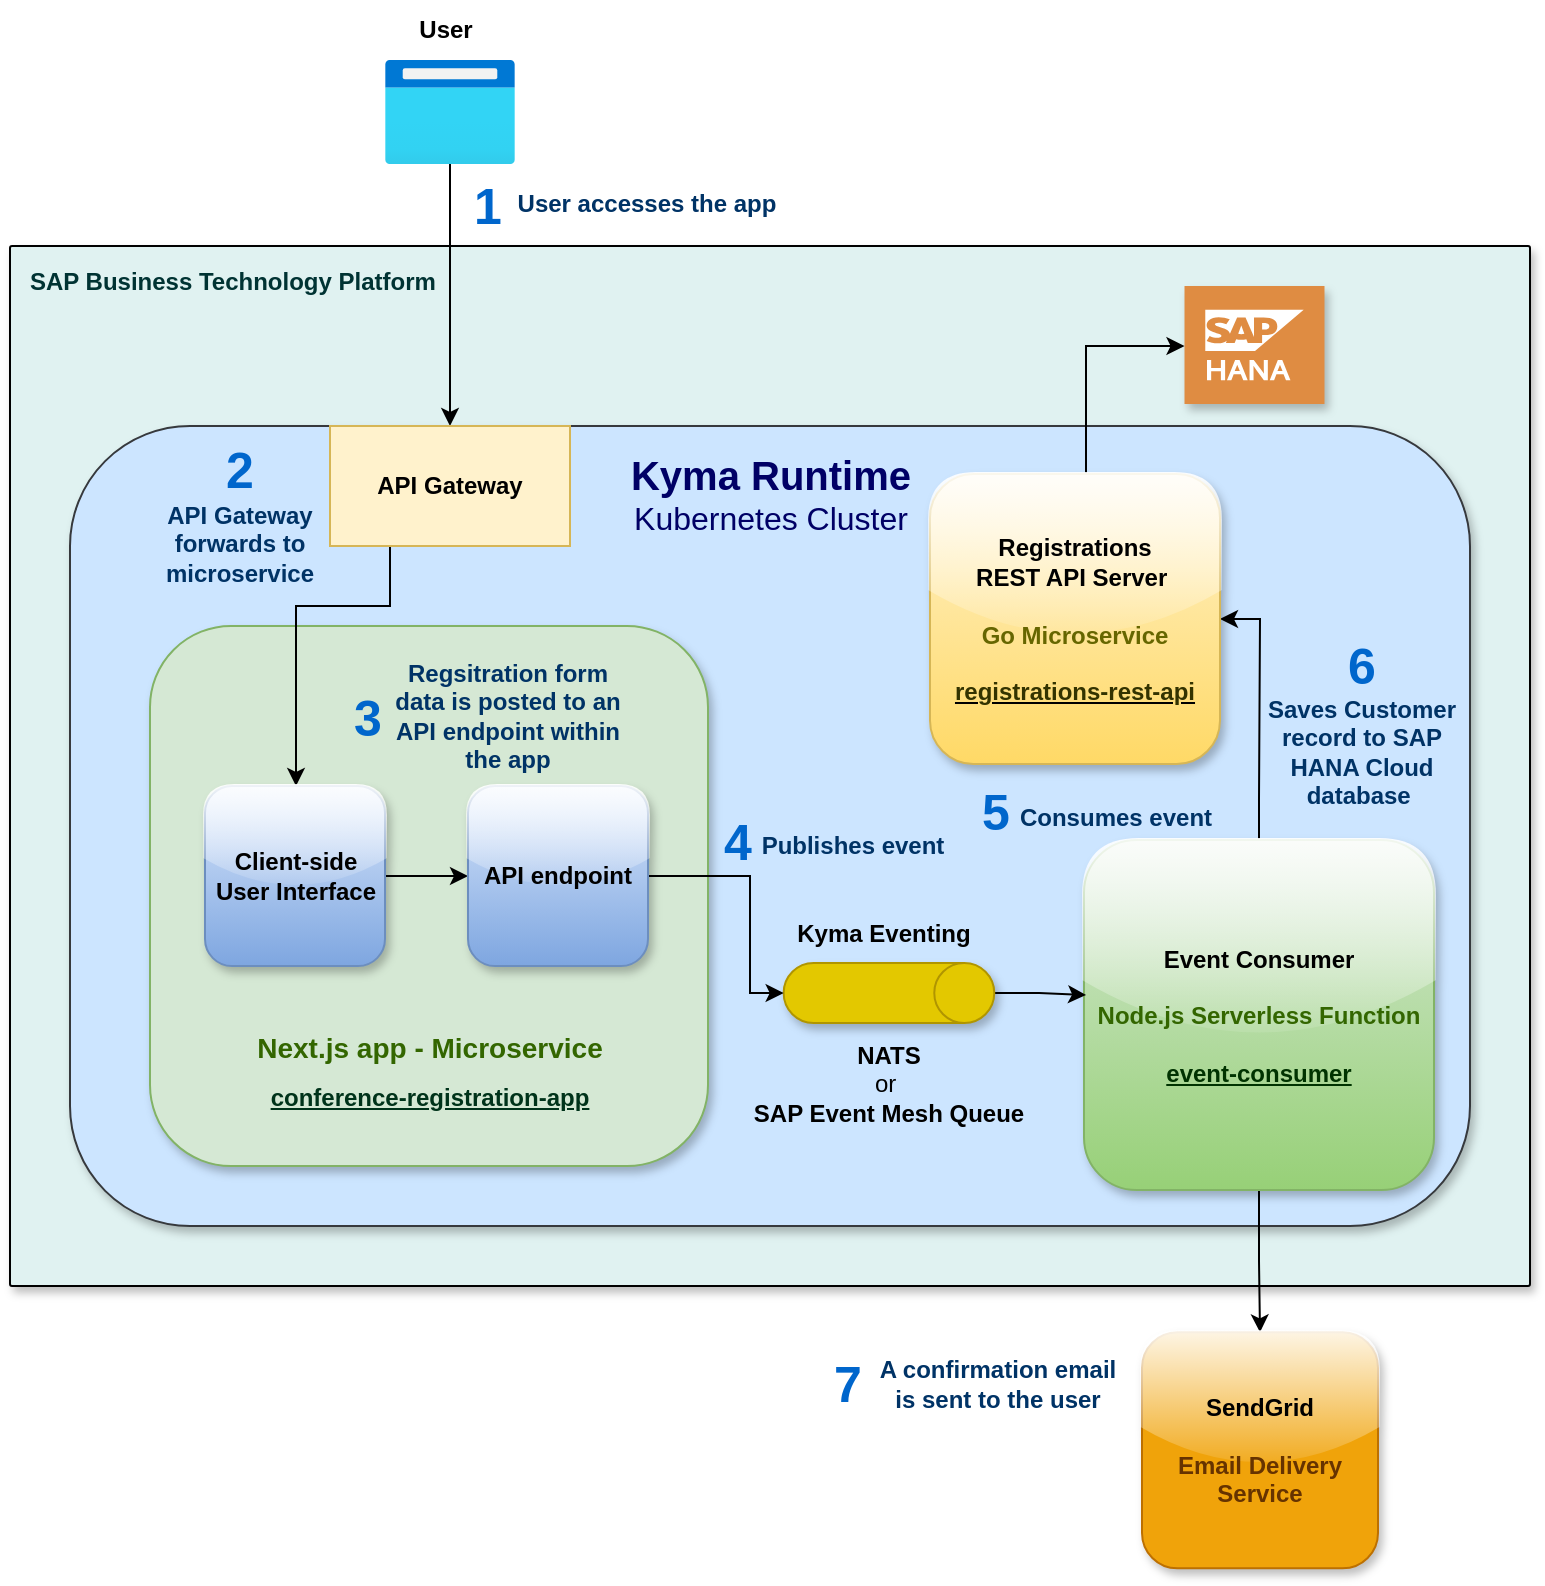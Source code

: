 <mxfile version="16.5.6" type="device"><diagram id="jsUY1Lrw9Ccxmanjm-D9" name="Page-1"><mxGraphModel dx="2036" dy="1745" grid="1" gridSize="10" guides="1" tooltips="1" connect="1" arrows="1" fold="1" page="1" pageScale="1" pageWidth="850" pageHeight="1100" math="0" shadow="0"><root><mxCell id="0"/><mxCell id="1" parent="0"/><mxCell id="18tCCDFApTMf9xzKEzEZ-4" value="&lt;b&gt;&lt;font color=&quot;#003333&quot;&gt;SAP Business Technology Platform&amp;nbsp;&lt;/font&gt;&lt;/b&gt;" style="sketch=0;points=[[0,0,0],[0.25,0,0],[0.5,0,0],[0.75,0,0],[1,0,0],[1,0.25,0],[1,0.5,0],[1,0.75,0],[1,1,0],[0.75,1,0],[0.5,1,0],[0.25,1,0],[0,1,0],[0,0.75,0],[0,0.5,0],[0,0.25,0]];rounded=1;absoluteArcSize=1;arcSize=2;html=1;strokeColor=default;gradientColor=none;shadow=1;dashed=0;fontSize=12;fontColor=#9E9E9E;align=left;verticalAlign=top;spacing=10;spacingTop=-4;fillColor=#E0F2F1;" parent="1" vertex="1"><mxGeometry x="-120" y="50" width="760" height="520" as="geometry"/></mxCell><mxCell id="ICzstobdar2lQgH3sV7W-2" value="" style="rounded=1;whiteSpace=wrap;html=1;shadow=1;glass=0;sketch=0;fontSize=20;strokeColor=#36393d;fillColor=#cce5ff;" parent="1" vertex="1"><mxGeometry x="-90" y="140" width="700" height="400" as="geometry"/></mxCell><mxCell id="D3sOiS5SoL9TAVW6NUmy-14" value="" style="rounded=1;whiteSpace=wrap;html=1;fontSize=20;fillColor=#d5e8d4;strokeColor=#82b366;shadow=1;" parent="1" vertex="1"><mxGeometry x="-50" y="240" width="279" height="270" as="geometry"/></mxCell><mxCell id="w3s3Id0R9big5somq-RL-1" style="edgeStyle=orthogonalEdgeStyle;rounded=0;orthogonalLoop=1;jettySize=auto;html=1;" parent="1" source="zJpTfpONHMrNS95oHG3D-3" target="zJpTfpONHMrNS95oHG3D-4" edge="1"><mxGeometry relative="1" as="geometry"/></mxCell><mxCell id="A5ZM3dYFjCbTa9SUjByG-2" style="edgeStyle=orthogonalEdgeStyle;rounded=0;orthogonalLoop=1;jettySize=auto;html=1;entryX=1;entryY=0.5;entryDx=0;entryDy=0;" parent="1" source="zJpTfpONHMrNS95oHG3D-3" target="A5ZM3dYFjCbTa9SUjByG-1" edge="1"><mxGeometry relative="1" as="geometry"/></mxCell><mxCell id="zJpTfpONHMrNS95oHG3D-3" value="&lt;font style=&quot;font-size: 12px&quot;&gt;&lt;b&gt;Event Consumer &lt;br&gt;&lt;br&gt;&lt;font style=&quot;font-size: 12px&quot; color=&quot;#336600&quot;&gt;Node.js&amp;nbsp;&lt;/font&gt;&lt;/b&gt;&lt;font style=&quot;font-size: 12px&quot; color=&quot;#336600&quot;&gt;&lt;b&gt;Serverless&amp;nbsp;&lt;/b&gt;&lt;b&gt;Function&lt;br&gt;&lt;/b&gt;&lt;/font&gt;&lt;br&gt;&lt;b&gt;&lt;font color=&quot;#003300&quot; style=&quot;font-size: 12px&quot;&gt;&lt;u&gt;event-consumer&lt;/u&gt;&lt;/font&gt;&lt;/b&gt;&lt;/font&gt;" style="whiteSpace=wrap;html=1;aspect=fixed;rounded=1;shadow=1;strokeColor=#82b366;fillColor=#d5e8d4;glass=1;sketch=0;gradientColor=#97d077;" parent="1" vertex="1"><mxGeometry x="417" y="347" width="175" height="175" as="geometry"/></mxCell><mxCell id="zJpTfpONHMrNS95oHG3D-4" value="&lt;b&gt;SendGrid&lt;/b&gt;&lt;br&gt;&lt;br&gt;&lt;b&gt;&lt;font color=&quot;#663300&quot;&gt;Email Delivery Service&lt;/font&gt;&lt;/b&gt;" style="whiteSpace=wrap;html=1;aspect=fixed;rounded=1;shadow=1;strokeColor=#BD7000;fillColor=#f0a30a;glass=1;sketch=0;fontColor=#000000;" parent="1" vertex="1"><mxGeometry x="446" y="593.16" width="118" height="118" as="geometry"/></mxCell><mxCell id="gqB25xMmV1EpxIyN9bdv-1" style="edgeStyle=orthogonalEdgeStyle;rounded=0;orthogonalLoop=1;jettySize=auto;html=1;entryX=0.006;entryY=0.443;entryDx=0;entryDy=0;entryPerimeter=0;fontSize=11;fontColor=#336600;" parent="1" source="zJpTfpONHMrNS95oHG3D-6" target="zJpTfpONHMrNS95oHG3D-3" edge="1"><mxGeometry relative="1" as="geometry"/></mxCell><mxCell id="zJpTfpONHMrNS95oHG3D-6" value="" style="shape=cylinder3;whiteSpace=wrap;html=1;boundedLbl=1;backgroundOutline=1;size=15;rounded=1;shadow=1;strokeColor=#B09500;fillColor=#e3c800;glass=1;sketch=0;rotation=90;fontColor=#000000;" parent="1" vertex="1"><mxGeometry x="304.48" y="370.85" width="30" height="105.31" as="geometry"/></mxCell><mxCell id="D3sOiS5SoL9TAVW6NUmy-2" style="edgeStyle=orthogonalEdgeStyle;rounded=0;orthogonalLoop=1;jettySize=auto;html=1;entryX=0.5;entryY=0;entryDx=0;entryDy=0;" parent="1" source="71Hy9wUBn4NVxA4uaj_v-5" target="D3sOiS5SoL9TAVW6NUmy-1" edge="1"><mxGeometry relative="1" as="geometry"/></mxCell><mxCell id="71Hy9wUBn4NVxA4uaj_v-5" value="" style="aspect=fixed;html=1;points=[];align=center;image;fontSize=12;image=img/lib/azure2/general/Browser.svg;" parent="1" vertex="1"><mxGeometry x="67.5" y="-43" width="65" height="52" as="geometry"/></mxCell><mxCell id="71Hy9wUBn4NVxA4uaj_v-7" value="&lt;b&gt;User&lt;/b&gt;" style="text;html=1;strokeColor=none;fillColor=none;align=center;verticalAlign=middle;whiteSpace=wrap;rounded=0;" parent="1" vertex="1"><mxGeometry x="67.5" y="-73" width="60" height="30" as="geometry"/></mxCell><mxCell id="71Hy9wUBn4NVxA4uaj_v-10" value="&lt;b&gt;Kyma Eventing&lt;/b&gt;" style="text;html=1;strokeColor=none;fillColor=none;align=center;verticalAlign=middle;whiteSpace=wrap;rounded=0;" parent="1" vertex="1"><mxGeometry x="263.99" y="380.5" width="105.52" height="27.5" as="geometry"/></mxCell><mxCell id="D3sOiS5SoL9TAVW6NUmy-3" style="edgeStyle=orthogonalEdgeStyle;rounded=0;orthogonalLoop=1;jettySize=auto;html=1;exitX=0.25;exitY=1;exitDx=0;exitDy=0;" parent="1" source="D3sOiS5SoL9TAVW6NUmy-1" target="D3sOiS5SoL9TAVW6NUmy-11" edge="1"><mxGeometry relative="1" as="geometry"><mxPoint x="125" y="297" as="targetPoint"/><Array as="points"><mxPoint x="70" y="230"/><mxPoint x="23" y="230"/></Array></mxGeometry></mxCell><mxCell id="D3sOiS5SoL9TAVW6NUmy-1" value="&lt;b&gt;API Gateway&lt;/b&gt;" style="rounded=0;whiteSpace=wrap;html=1;fillColor=#fff2cc;strokeColor=#d6b656;" parent="1" vertex="1"><mxGeometry x="40" y="140" width="120" height="60" as="geometry"/></mxCell><mxCell id="D3sOiS5SoL9TAVW6NUmy-6" value="&lt;b&gt;&lt;font color=&quot;#003366&quot;&gt;User accesses the app&lt;/font&gt;&lt;/b&gt;" style="text;html=1;strokeColor=none;fillColor=none;align=center;verticalAlign=middle;whiteSpace=wrap;rounded=0;" parent="1" vertex="1"><mxGeometry x="102" y="19" width="193" height="20" as="geometry"/></mxCell><mxCell id="D3sOiS5SoL9TAVW6NUmy-7" value="&lt;font size=&quot;1&quot; color=&quot;#0066cc&quot;&gt;&lt;b style=&quot;font-size: 25px&quot;&gt;1&lt;/b&gt;&lt;/font&gt;" style="text;html=1;strokeColor=none;fillColor=none;align=center;verticalAlign=middle;whiteSpace=wrap;rounded=0;" parent="1" vertex="1"><mxGeometry x="89" y="14" width="60" height="30" as="geometry"/></mxCell><mxCell id="D3sOiS5SoL9TAVW6NUmy-8" value="&lt;b&gt;&lt;font color=&quot;#003366&quot;&gt;API Gateway forwards to microservice&lt;/font&gt;&lt;/b&gt;" style="text;html=1;strokeColor=none;fillColor=none;align=center;verticalAlign=middle;whiteSpace=wrap;rounded=0;" parent="1" vertex="1"><mxGeometry x="-65" y="158.5" width="120" height="80" as="geometry"/></mxCell><mxCell id="D3sOiS5SoL9TAVW6NUmy-9" value="&lt;font size=&quot;1&quot; color=&quot;#0066cc&quot;&gt;&lt;b style=&quot;font-size: 25px&quot;&gt;2&lt;/b&gt;&lt;/font&gt;" style="text;html=1;strokeColor=none;fillColor=none;align=center;verticalAlign=middle;whiteSpace=wrap;rounded=0;" parent="1" vertex="1"><mxGeometry x="-35" y="146" width="60" height="30" as="geometry"/></mxCell><mxCell id="D3sOiS5SoL9TAVW6NUmy-15" style="edgeStyle=orthogonalEdgeStyle;rounded=0;orthogonalLoop=1;jettySize=auto;html=1;fontSize=20;fontColor=#007FFF;" parent="1" source="D3sOiS5SoL9TAVW6NUmy-11" target="D3sOiS5SoL9TAVW6NUmy-12" edge="1"><mxGeometry relative="1" as="geometry"/></mxCell><mxCell id="D3sOiS5SoL9TAVW6NUmy-11" value="&lt;b&gt;Client-side User Interface&lt;/b&gt;" style="whiteSpace=wrap;html=1;aspect=fixed;rounded=1;shadow=1;strokeColor=#6c8ebf;fillColor=#dae8fc;glass=1;sketch=0;gradientColor=#7ea6e0;" parent="1" vertex="1"><mxGeometry x="-22.5" y="320" width="90" height="90" as="geometry"/></mxCell><mxCell id="D3sOiS5SoL9TAVW6NUmy-17" style="edgeStyle=orthogonalEdgeStyle;rounded=0;orthogonalLoop=1;jettySize=auto;html=1;fontSize=20;fontColor=#007FFF;entryX=0.5;entryY=1;entryDx=0;entryDy=0;entryPerimeter=0;" parent="1" source="D3sOiS5SoL9TAVW6NUmy-12" target="zJpTfpONHMrNS95oHG3D-6" edge="1"><mxGeometry relative="1" as="geometry"><mxPoint x="286" y="365" as="targetPoint"/><Array as="points"><mxPoint x="250" y="365"/><mxPoint x="250" y="424"/></Array></mxGeometry></mxCell><mxCell id="D3sOiS5SoL9TAVW6NUmy-12" value="&lt;b&gt;API endpoint&lt;/b&gt;" style="whiteSpace=wrap;html=1;aspect=fixed;rounded=1;shadow=1;strokeColor=#6c8ebf;fillColor=#dae8fc;glass=1;sketch=0;gradientColor=#7ea6e0;" parent="1" vertex="1"><mxGeometry x="109" y="320" width="90" height="90" as="geometry"/></mxCell><mxCell id="D3sOiS5SoL9TAVW6NUmy-13" value="&lt;font style=&quot;font-size: 14px&quot; color=&quot;#336600&quot;&gt;&lt;b&gt;Next.js app - Microservice&lt;/b&gt;&lt;br&gt;&lt;/font&gt;&lt;b style=&quot;font-size: 14px&quot;&gt;&lt;font style=&quot;font-size: 12px&quot; color=&quot;#00331a&quot;&gt;&lt;u&gt;conference-registration-app&lt;/u&gt;&lt;/font&gt;&lt;/b&gt;" style="text;html=1;strokeColor=none;fillColor=none;align=center;verticalAlign=middle;whiteSpace=wrap;rounded=0;fontSize=20;fontColor=#007FFF;" parent="1" vertex="1"><mxGeometry x="-5.5" y="430" width="190" height="60" as="geometry"/></mxCell><mxCell id="D3sOiS5SoL9TAVW6NUmy-18" value="&lt;b&gt;&lt;font color=&quot;#003366&quot;&gt;Regsitration form data is posted to an API endpoint within the app&lt;/font&gt;&lt;/b&gt;" style="text;html=1;strokeColor=none;fillColor=none;align=center;verticalAlign=middle;whiteSpace=wrap;rounded=0;" parent="1" vertex="1"><mxGeometry x="69.5" y="270.74" width="118" height="28.52" as="geometry"/></mxCell><mxCell id="D3sOiS5SoL9TAVW6NUmy-19" value="&lt;font size=&quot;1&quot; color=&quot;#0066cc&quot;&gt;&lt;b style=&quot;font-size: 25px&quot;&gt;3&lt;/b&gt;&lt;/font&gt;" style="text;html=1;strokeColor=none;fillColor=none;align=center;verticalAlign=middle;whiteSpace=wrap;rounded=0;" parent="1" vertex="1"><mxGeometry x="29" y="270" width="60" height="30" as="geometry"/></mxCell><mxCell id="D3sOiS5SoL9TAVW6NUmy-21" value="&lt;b&gt;&lt;font color=&quot;#003366&quot;&gt;Publishes event&lt;/font&gt;&lt;/b&gt;" style="text;html=1;strokeColor=none;fillColor=none;align=center;verticalAlign=middle;whiteSpace=wrap;rounded=0;" parent="1" vertex="1"><mxGeometry x="251.98" y="337" width="99.02" height="25" as="geometry"/></mxCell><mxCell id="D3sOiS5SoL9TAVW6NUmy-22" value="&lt;font size=&quot;1&quot; color=&quot;#0066cc&quot;&gt;&lt;b style=&quot;font-size: 25px&quot;&gt;4&lt;/b&gt;&lt;/font&gt;" style="text;html=1;strokeColor=none;fillColor=none;align=center;verticalAlign=middle;whiteSpace=wrap;rounded=0;" parent="1" vertex="1"><mxGeometry x="213.99" y="332" width="60" height="30" as="geometry"/></mxCell><mxCell id="D3sOiS5SoL9TAVW6NUmy-24" value="&lt;b&gt;&lt;font color=&quot;#003366&quot;&gt;Consumes event&lt;/font&gt;&lt;/b&gt;" style="text;html=1;strokeColor=none;fillColor=none;align=center;verticalAlign=middle;whiteSpace=wrap;rounded=0;" parent="1" vertex="1"><mxGeometry x="382" y="323" width="101.51" height="25" as="geometry"/></mxCell><mxCell id="D3sOiS5SoL9TAVW6NUmy-25" value="&lt;font size=&quot;1&quot; color=&quot;#0066cc&quot;&gt;&lt;b style=&quot;font-size: 25px&quot;&gt;5&lt;/b&gt;&lt;/font&gt;" style="text;html=1;strokeColor=none;fillColor=none;align=center;verticalAlign=middle;whiteSpace=wrap;rounded=0;" parent="1" vertex="1"><mxGeometry x="343" y="317.26" width="60" height="30" as="geometry"/></mxCell><mxCell id="D3sOiS5SoL9TAVW6NUmy-27" value="&lt;b&gt;&lt;font color=&quot;#003366&quot;&gt;A confirmation email is sent to the user&lt;/font&gt;&lt;/b&gt;" style="text;html=1;strokeColor=none;fillColor=none;align=center;verticalAlign=middle;whiteSpace=wrap;rounded=0;" parent="1" vertex="1"><mxGeometry x="309" y="605" width="130" height="27.5" as="geometry"/></mxCell><mxCell id="D3sOiS5SoL9TAVW6NUmy-28" value="&lt;font size=&quot;1&quot; color=&quot;#0066cc&quot;&gt;&lt;b style=&quot;font-size: 25px&quot;&gt;7&lt;/b&gt;&lt;/font&gt;" style="text;html=1;strokeColor=none;fillColor=none;align=center;verticalAlign=middle;whiteSpace=wrap;rounded=0;" parent="1" vertex="1"><mxGeometry x="269" y="602.5" width="60" height="30" as="geometry"/></mxCell><mxCell id="CehQ9WEMdgPXL8iQvw46-1" value="&lt;b&gt;NATS &lt;/b&gt;&lt;br&gt;or&amp;nbsp;&lt;br&gt;&lt;b&gt;SAP Event Mesh Queue&lt;/b&gt;" style="text;html=1;strokeColor=none;fillColor=none;align=center;verticalAlign=middle;whiteSpace=wrap;rounded=0;" parent="1" vertex="1"><mxGeometry x="241.98" y="453" width="155" height="31" as="geometry"/></mxCell><mxCell id="18tCCDFApTMf9xzKEzEZ-2" value="" style="sketch=0;pointerEvents=1;shadow=1;dashed=0;html=1;strokeColor=none;fillColor=#DF8C42;labelPosition=center;verticalLabelPosition=bottom;verticalAlign=top;align=center;outlineConnect=0;shape=mxgraph.veeam2.sap_hana;" parent="1" vertex="1"><mxGeometry x="467.25" y="70" width="70" height="59" as="geometry"/></mxCell><mxCell id="18tCCDFApTMf9xzKEzEZ-8" value="&lt;b&gt;&lt;font color=&quot;#003366&quot;&gt;Saves Customer record to SAP HANA Cloud database&amp;nbsp;&lt;/font&gt;&lt;/b&gt;" style="text;html=1;strokeColor=none;fillColor=none;align=center;verticalAlign=middle;whiteSpace=wrap;rounded=0;" parent="1" vertex="1"><mxGeometry x="505.49" y="290" width="101.51" height="25" as="geometry"/></mxCell><mxCell id="18tCCDFApTMf9xzKEzEZ-9" value="&lt;font size=&quot;1&quot; color=&quot;#0066cc&quot;&gt;&lt;b style=&quot;font-size: 25px&quot;&gt;6&lt;/b&gt;&lt;/font&gt;" style="text;html=1;strokeColor=none;fillColor=none;align=center;verticalAlign=middle;whiteSpace=wrap;rounded=0;" parent="1" vertex="1"><mxGeometry x="526.25" y="244" width="60" height="30" as="geometry"/></mxCell><mxCell id="A5ZM3dYFjCbTa9SUjByG-4" style="edgeStyle=orthogonalEdgeStyle;rounded=0;orthogonalLoop=1;jettySize=auto;html=1;" parent="1" source="A5ZM3dYFjCbTa9SUjByG-1" target="18tCCDFApTMf9xzKEzEZ-2" edge="1"><mxGeometry relative="1" as="geometry"><Array as="points"><mxPoint x="418" y="100"/></Array></mxGeometry></mxCell><mxCell id="A5ZM3dYFjCbTa9SUjByG-1" value="&lt;font style=&quot;font-size: 12px&quot;&gt;&lt;b&gt;Registrations &lt;br&gt;REST API Server&amp;nbsp;&lt;br&gt;&lt;/b&gt;&lt;b&gt;&lt;br&gt;&lt;/b&gt;&lt;b&gt;&lt;font color=&quot;#666600&quot; style=&quot;font-size: 12px&quot;&gt;Go Microservice&lt;br&gt;&lt;/font&gt;&lt;/b&gt;&lt;br&gt;&lt;b&gt;&lt;u&gt;&lt;font color=&quot;#333300&quot; style=&quot;font-size: 12px&quot;&gt;registrations-rest-api&lt;/font&gt;&lt;/u&gt;&lt;/b&gt;&lt;/font&gt;" style="whiteSpace=wrap;html=1;aspect=fixed;rounded=1;shadow=1;strokeColor=#d6b656;fillColor=#fff2cc;glass=1;sketch=0;gradientColor=#ffd966;" parent="1" vertex="1"><mxGeometry x="340" y="164" width="145" height="145" as="geometry"/></mxCell><mxCell id="ZSkyuMuoAvXUM3B43BHv-1" value="&lt;font color=&quot;#000066&quot;&gt;&lt;span style=&quot;font-size: 20px&quot;&gt;&lt;b&gt;Kyma Runtime&lt;br&gt;&lt;/b&gt;&lt;/span&gt;&lt;font style=&quot;font-size: 16px&quot;&gt;Kubernetes Cluster&lt;/font&gt;&lt;/font&gt;" style="text;html=1;strokeColor=none;fillColor=none;align=center;verticalAlign=middle;whiteSpace=wrap;rounded=0;shadow=1;glass=0;sketch=0;" parent="1" vertex="1"><mxGeometry x="177.5" y="146" width="165" height="55" as="geometry"/></mxCell></root></mxGraphModel></diagram></mxfile>